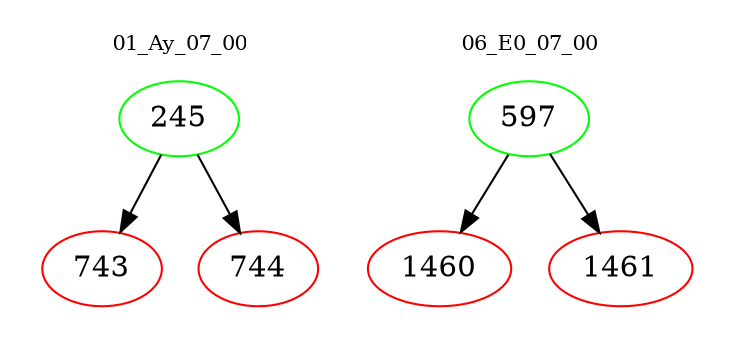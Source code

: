 digraph{
subgraph cluster_0 {
color = white
label = "01_Ay_07_00";
fontsize=10;
T0_245 [label="245", color="green"]
T0_245 -> T0_743 [color="black"]
T0_743 [label="743", color="red"]
T0_245 -> T0_744 [color="black"]
T0_744 [label="744", color="red"]
}
subgraph cluster_1 {
color = white
label = "06_E0_07_00";
fontsize=10;
T1_597 [label="597", color="green"]
T1_597 -> T1_1460 [color="black"]
T1_1460 [label="1460", color="red"]
T1_597 -> T1_1461 [color="black"]
T1_1461 [label="1461", color="red"]
}
}
